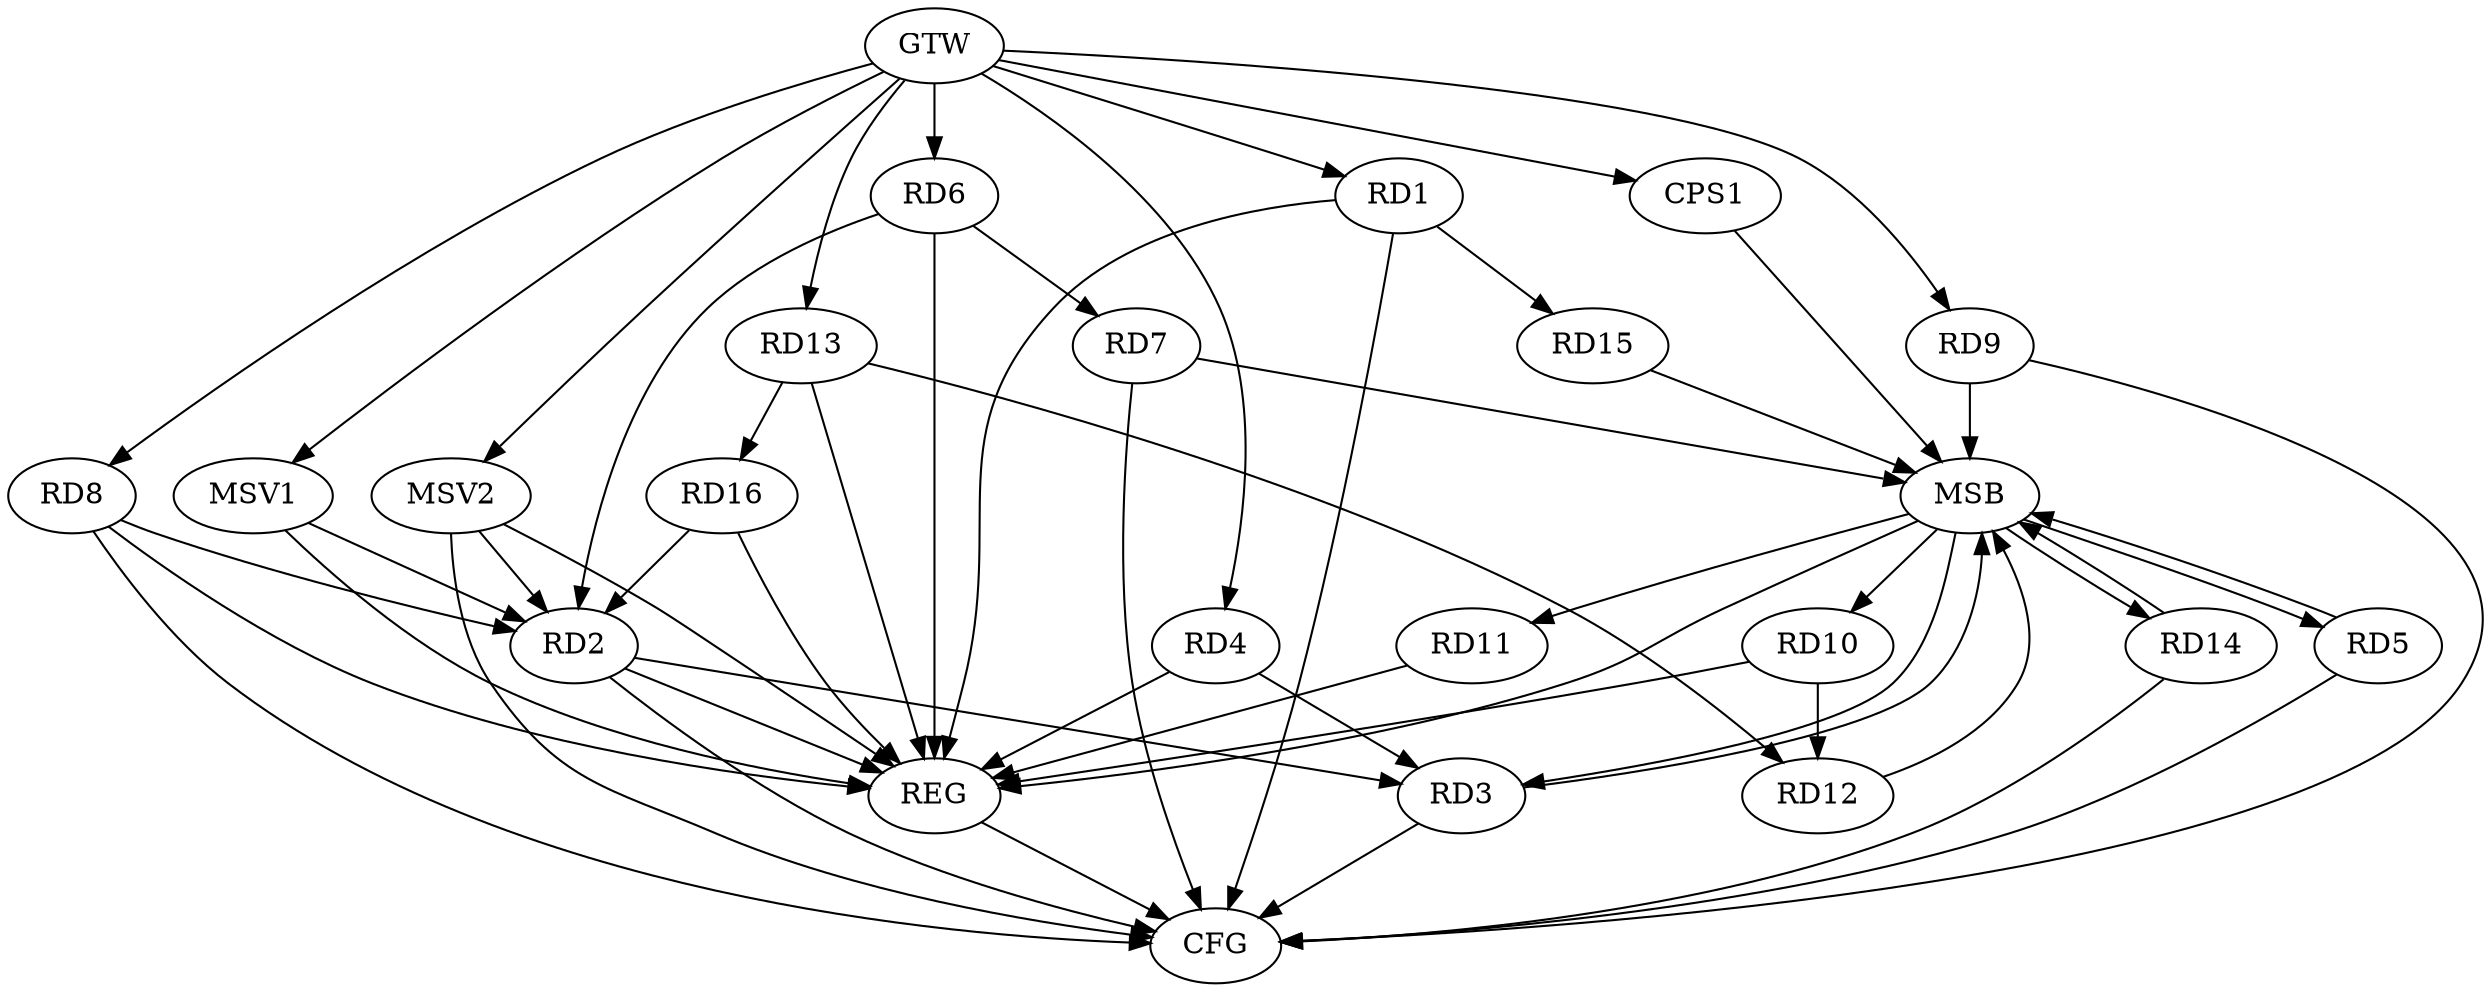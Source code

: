 strict digraph G {
  RD1 [ label="RD1" ];
  RD2 [ label="RD2" ];
  RD3 [ label="RD3" ];
  RD4 [ label="RD4" ];
  RD5 [ label="RD5" ];
  RD6 [ label="RD6" ];
  RD7 [ label="RD7" ];
  RD8 [ label="RD8" ];
  RD9 [ label="RD9" ];
  RD10 [ label="RD10" ];
  RD11 [ label="RD11" ];
  RD12 [ label="RD12" ];
  RD13 [ label="RD13" ];
  RD14 [ label="RD14" ];
  RD15 [ label="RD15" ];
  RD16 [ label="RD16" ];
  CPS1 [ label="CPS1" ];
  GTW [ label="GTW" ];
  REG [ label="REG" ];
  MSB [ label="MSB" ];
  CFG [ label="CFG" ];
  MSV1 [ label="MSV1" ];
  MSV2 [ label="MSV2" ];
  RD1 -> RD15;
  RD2 -> RD3;
  RD6 -> RD2;
  RD8 -> RD2;
  RD16 -> RD2;
  RD4 -> RD3;
  RD6 -> RD7;
  RD10 -> RD12;
  RD13 -> RD12;
  RD13 -> RD16;
  GTW -> RD1;
  GTW -> RD4;
  GTW -> RD6;
  GTW -> RD8;
  GTW -> RD9;
  GTW -> RD13;
  GTW -> CPS1;
  RD1 -> REG;
  RD2 -> REG;
  RD4 -> REG;
  RD6 -> REG;
  RD8 -> REG;
  RD10 -> REG;
  RD11 -> REG;
  RD13 -> REG;
  RD16 -> REG;
  RD3 -> MSB;
  MSB -> REG;
  RD5 -> MSB;
  MSB -> RD14;
  RD7 -> MSB;
  MSB -> RD5;
  RD9 -> MSB;
  MSB -> RD3;
  MSB -> RD10;
  RD12 -> MSB;
  RD14 -> MSB;
  RD15 -> MSB;
  MSB -> RD11;
  CPS1 -> MSB;
  RD14 -> CFG;
  RD8 -> CFG;
  RD3 -> CFG;
  RD1 -> CFG;
  RD5 -> CFG;
  RD2 -> CFG;
  RD9 -> CFG;
  RD7 -> CFG;
  REG -> CFG;
  MSV1 -> RD2;
  GTW -> MSV1;
  MSV1 -> REG;
  MSV2 -> RD2;
  GTW -> MSV2;
  MSV2 -> REG;
  MSV2 -> CFG;
}
